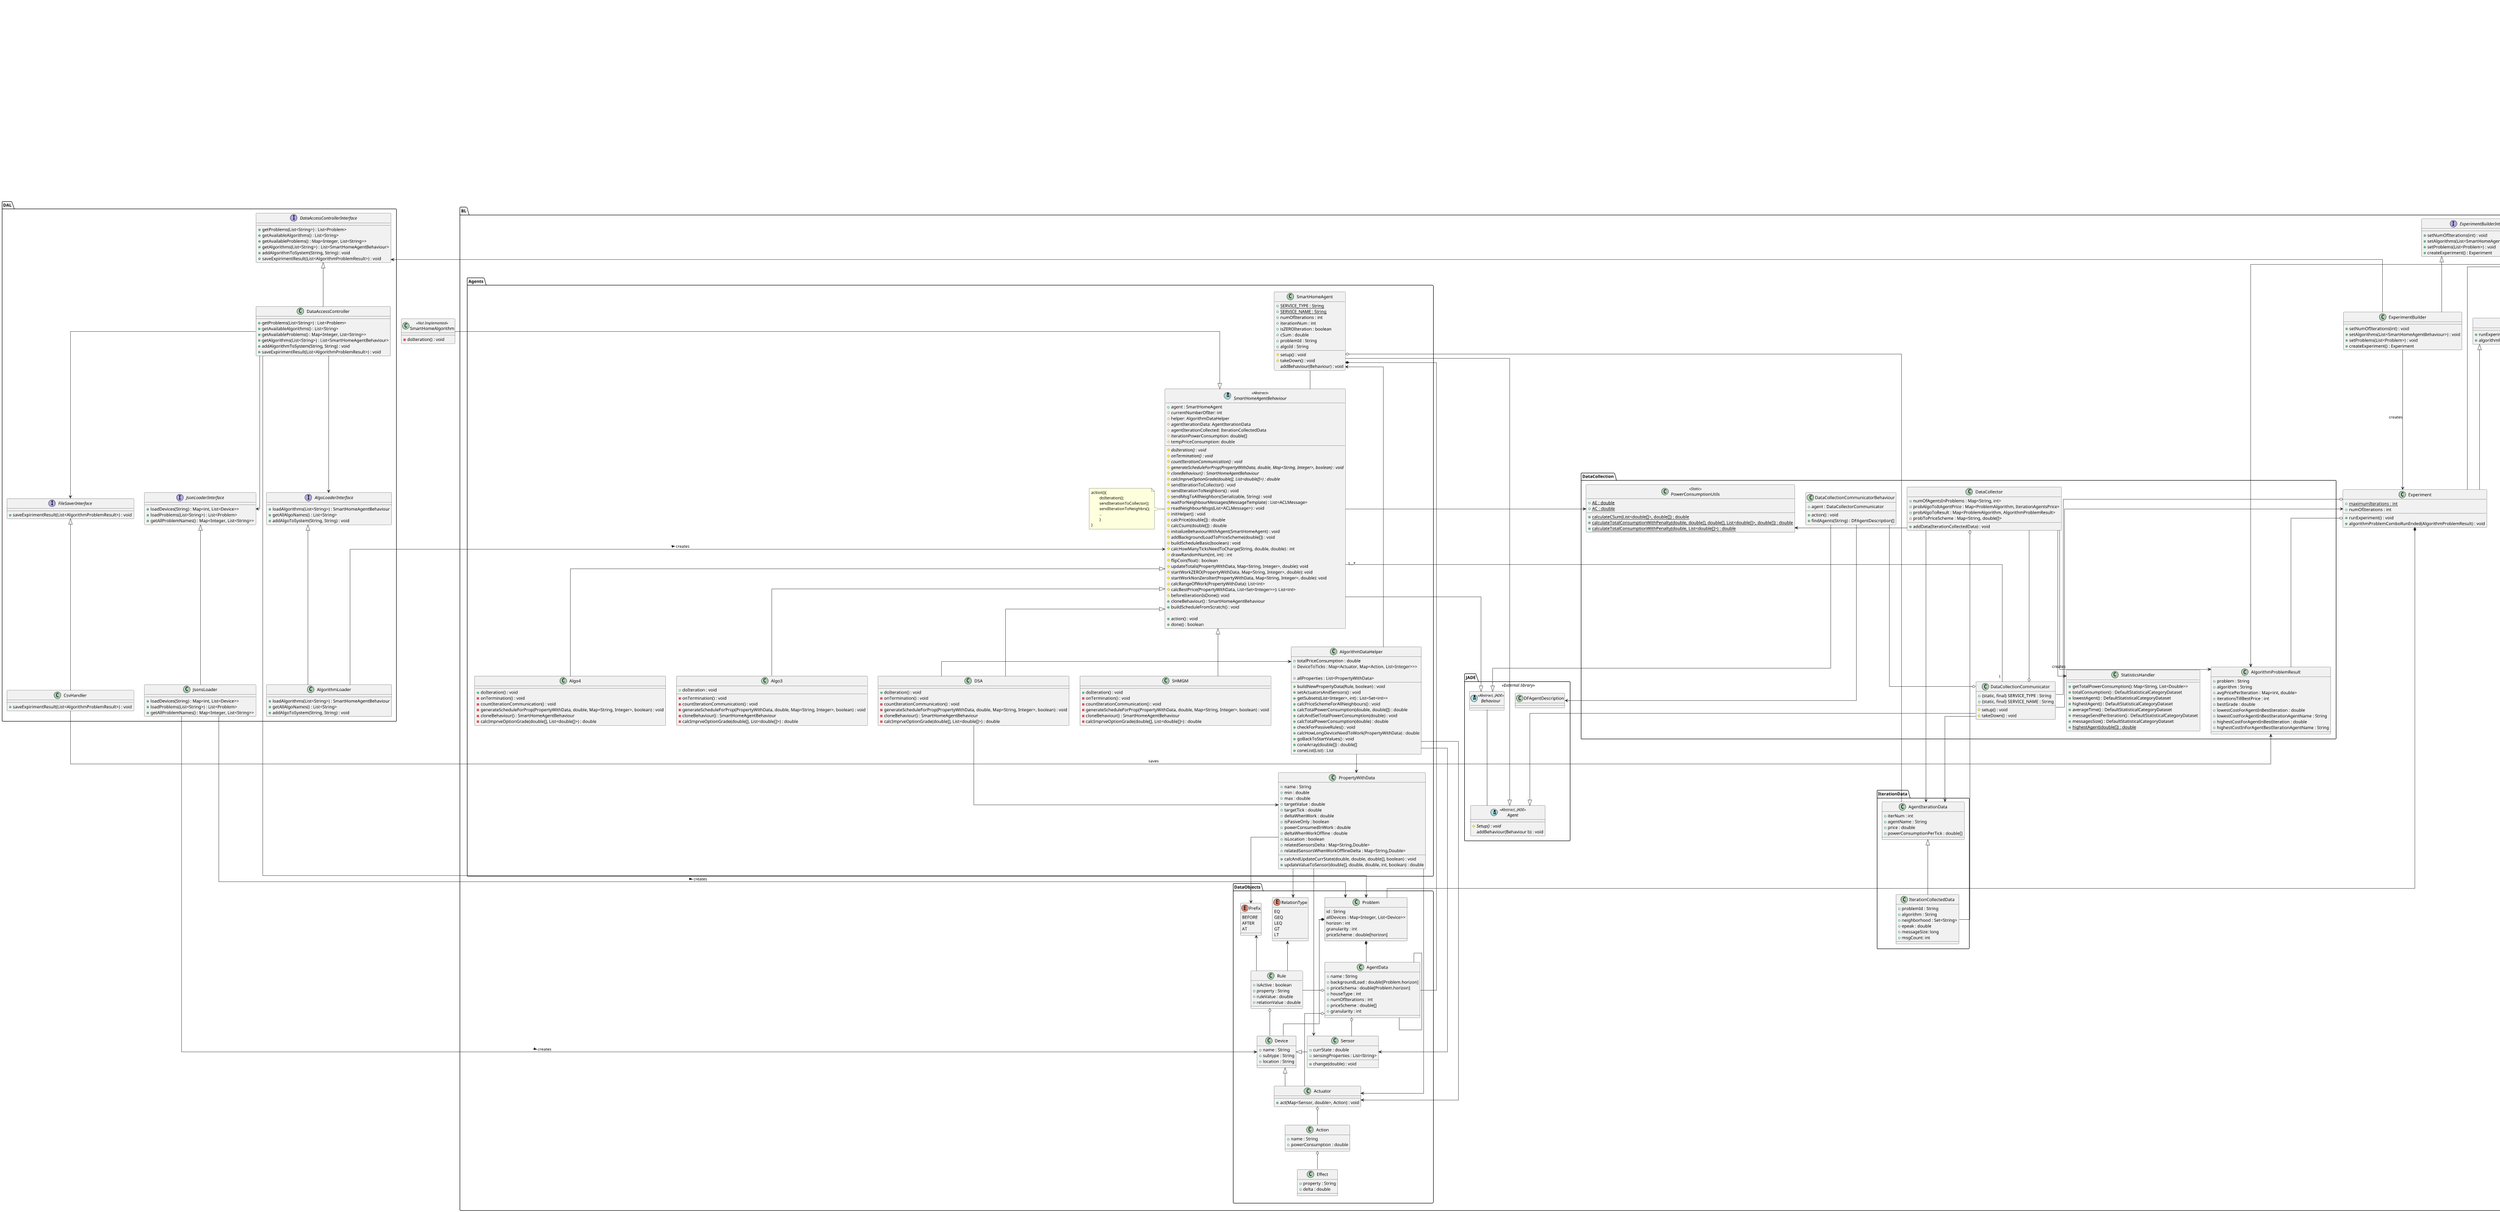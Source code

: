 @startuml
'skinparam classAttributeIconSize 0
scale 0.5
'left to right direction
skinparam linetype ortho


package BL {

	package JADE <<External library>> {

		abstract class Agent <<Abstract, JADE>> {
		    {abstract} #Setup() : void
		    addBehaviour(Behaviour b) : void
		}

		abstract class Behaviour <<Abstract, JADE>>
		Behaviour -- Agent

		class DFAgentDescription
	}

	package DataObjects{
		
		together {
			class Device {
				+name : String
				+subtype : String
				+location : String
			}

			class Sensor {
				+currState : double
				+sensingProperties : List<String>
				+change(double) : void
			}

			class Actuator {
				+act(Map<Sensor, double>, Action) : void
			}
		}

		together {
			class Effect {
				+property : String
				+delta : double
			}

			class Action {
				+name : String
				+powerConsumption : double
			}
		}

		together {
			enum RelationType {
			EQ
			GEQ
			LEQ
			GT
			LT
			}

			enum Prefix {
				BEFORE
				AFTER
				AT
			}

			class Rule {
				+isActive : boolean
				+property : String
				+ruleValue : double
				+relationValue : double
			}
		}

		'agentdata and problem'
		together {
			class AgentData {
				+name : String
				+backgroundLoad : double[Problem.horizon]
				+priceSchema : double[Problem.horizon]
				+houseType : int
				+numOfIterations : int
				+priceScheme : double[]
				+granularity : int
			}

			class Problem {
				id : String
				allDevices : Map<Integer, List<Device>>
				horizon : int
				granularity : int
				priceScheme : double[horizon]
			}
		}

		Device <|- Sensor
		Device <|-- Actuator

		Actuator o-- Action
		Action o-- Effect

		Problem *-- AgentData
		AgentData o-- Sensor
		AgentData o-- Actuator
		AgentData -- AgentData
		AgentData o- Rule

		Prefix <-- Rule
		RelationType <-- Rule
		Rule o-- Device
	}

	package Agents {

		'helpers'
		together {
			class AlgorithmDataHelper {
				+totalPriceConsumption : double
				+DeviceToTicks : Map<Actuator, Map<Action, List<Integer>>>
				
				+allProperties : List<PropertyWithData>
				+buildNewPropertyData(Rule, boolean) : void
				+setActuatorsAndSensors() : void
				+getSubsets(List<Integer>, int) : List<Set<int>>
				+calcPriceSchemeForAllNeighbours() : void
				+calcTotalPowerConsumption(double, double[]) : double
				+calcAndSetTotalPowerConsumption(double) : void
				+calcTotalPowerConsumption(double) : double
				+checkForPassiveRules() : void
				+calcHowLongDeviceNeedToWork(PropertyWithData) : double
				+goBackToStartValues() : void
				+coneArray(double[]) : double[]
				+coneList(List) : List
			}

			class PropertyWithData {
				+name : String
				+min : double
				+max : double
				+targetValue : double
				+targetTick : double
				+deltaWhenWork : double
				+isPasiveOnly : boolean
				+powerConsumedInWork : double
				+deltaWhenWorkOffline : double
				+isLocation : boolean
				+relatedSensorsDelta : Map<String,Double>
				+relatedSensorsWhenWorkOfflineDelta : Map<String,Double>
				+calcAndUpdateCurrState(double, double, double[], boolean) : void
				+updateValueToSensor(double[], double, double, int, boolean) : double
			}
		}

		'agent'
		together {
			class SmartHomeAgent {
				+{static} SERVICE_TYPE : String
				+{static} SERVICE_NAME : String
				+numOfIterations : int
				+iterationNum : int
				+isZEROIteration : boolean
				+cSum : double
				+problemId : String
				+algoId : String

				#setup() : void
				#takeDown() : void
				addBehaviour(Behaviour) : void
			}


			abstract class SmartHomeAgentBehaviour <<Abstract>> {
				+agent : SmartHomeAgent
				#currentNumberOfIter: int
				#helper: AlgorithmDataHelper
				#agentIterationData: AgentIterationData
				#agentIterationCollected: IterationCollectedData
				#iterationPowerConsumption: double[]
				#tempPriceConsumption: double

				#{abstract} doIteration() : void
				#{abstract} onTermination() : void
				#{abstract} countIterationCommunication() : void
				#{abstract} generateScheduleForProp(PropertyWithData, double, Map<String, Integer>, boolean) : void
				#{abstract} cloneBehaviour() : SmartHomeAgentBehaviour
				#{abstract} calcImprveOptionGrade(double[], List<double[]>) : double
				#sendIterationToCollector() : void
				#sendIterationToNeighbors() : void
				#sendMsgToAllNeighbors(Serializable, String) : void
				#waitForNeighbourMessages(MessageTemplate) : List<ACLMessage>
				#readNeighbourMsgs(List<ACLMessage>) : void
				#initHelper() : void
				#calcPrice(double[]) : double
				#calcCsum(double[]) : double
				#initializeBehaviourWithAgent(SmartHomeAgent) : void
				#addBackgroundLoadToPriceScheme(double[]) : void
				#buildScheduleBasic(boolean) : void
				#calcHowManyTicksNeedToCharge(String, double, double) : int
				#drawRandomNum(int, int) : int
				#flipCoin(float) : boolean
				#updateTotals(PropertyWithData, Map<String, Integer>, double): void
				#startWorkZERO(PropertyWithData, Map<String, Integer>, double): void
				#startWorkNonZeroIter(PropertyWithData, Map<String, Integer>, double): void
				#calcRangeOfWork(PropertyWithData): List<int>
				#calcBestPrice(PropertyWithData, List<Set<Integer>>): List<int>
				#beforeIterationIsDone(): void
				+cloneBehaviour() : SmartHomeAgentBehaviour
				+buildScheduleFromScratch() : void

				+action() : void
				+done() : boolean
			}
		}

		Note "action(){\n\tdoIteration();\n\tsendIterationToCollector();\n\tsendIterationToNeighbrs();\n\t..\n\t}\n}" as smabNote
		
		'algos:'
		together {
			class SHMGM {
				+doIteration() : void
				-onTermination() : void
				-countIterationCommunication() : void
				-generateScheduleForProp(PropertyWithData, double, Map<String, Integer>, boolean) : void
				-cloneBehaviour() : SmartHomeAgentBehaviour
				-calcImprveOptionGrade(double[], List<double[]>) : double
			}

			class DSA {
				+doIteration() : void
				-onTermination() : void
				-countIterationCommunication() : void
				-generateScheduleForProp(PropertyWithData, double, Map<String, Integer>, boolean) : void
				-cloneBehaviour() : SmartHomeAgentBehaviour
				-calcImprveOptionGrade(double[], List<double[]>) : double
			}

			class Algo3 {
				+doIteration : void
				-onTermination() : void
				-countIterationCommunication() : void
				-generateScheduleForProp(PropertyWithData, double, Map<String, Integer>, boolean) : void
				-cloneBehaviour() : SmartHomeAgentBehaviour
				-calcImprveOptionGrade(double[], List<double[]>) : double
			}

			class Algo4 {
				+doIteration() : void
				-onTermination() : void
				-countIterationCommunication() : void
				-generateScheduleForProp(PropertyWithData, double, Map<String, Integer>, boolean) : void
				-cloneBehaviour() : SmartHomeAgentBehaviour
				-calcImprveOptionGrade(double[], List<double[]>) : double
			}
		}


		Agent <|-- SmartHomeAgent
		SmartHomeAgentBehaviour --|> Behaviour
		SmartHomeAgent -- SmartHomeAgentBehaviour

		SmartHomeAgentBehaviour . smabNote

		Problem *-- Device

		SmartHomeAgentBehaviour <|-- SHMGM
		SmartHomeAgentBehaviour <|-- DSA
		SmartHomeAgentBehaviour <|-- Algo3
		SmartHomeAgentBehaviour <|-- Algo4

		DSA --> AlgorithmDataHelper
		DSA --> PropertyWithData

		AlgorithmDataHelper --> PropertyWithData
		AlgorithmDataHelper --> SmartHomeAgent
	}

	package IterationData {

		class AgentIterationData {
			+iterNum : int
			+agentName : String
			+price : double
			+powerConsumptionPerTick : double[]
		}

		class IterationCollectedData {
			+problemId : String
			+algorithm : String
			+neighborhood : Set<String>
			+epeak : double
			+messageSize: long
			+msgCount: int
		} 

		AgentIterationData <|-- IterationCollectedData
	}

	package DataCollection {

		class PowerConsumptionUtils <<Static>> {
			+{static} AE : double
			+{static} AC : double
			+{static} calculateCSum(List<double[]>, double[]) : double
			+{static} calculateTotalConsumptionWithPenalty(double, double[], double[], List<double[]>, double[]) : double
			+{static} calculateTotalConsumptionWithPenalty(double, List<double[]>) : double
		}

		'collecotrs'
		together {
			class DataCollector {
			    +numOfAgentsInProblems : Map<String, int>
			    +probAlgoToItAgentPrice : Map<ProblemAlgorithm, IterationAgentsPrice>
			    +probAlgoToResult : Map<ProblemAlgorithm, AlgorithmProblemResult>
			    +probToPriceScheme : Map<String, double[]>

			    +addData(IterationCollectedData) : void    
			}

			class DataCollectionCommunicator {
				+{static, final} SERVICE_TYPE : String
				+{static, final} SERVICE_NAME : String

				#setup() : void
				#takeDown() : void
			}

			class DataCollectionCommunicatorBehaviour {
			    +agent : DataCollectorCommunicator
				+action() : void
				+findAgents(String) : DFAgentDescription[]
			}
		}

		class StatisticsHandler {
			+getTotalPowerConsumption(): Map<String, List<Double>>
			+totalConsumption() : DefaultStatisticalCategoryDataset
			+lowestAgent() : DefaultStatisticalCategoryDataset
			+highestAgent() : DefaultStatisticalCategoryDataset
			+averageTime() : DefaultStatisticalCategoryDataset
			+messageSendPerIteration() : DefaultStatisticalCategoryDataset
			+messagesSize() : DefaultStatisticalCategoryDataset
			+{static} highestAgent(double[]) : double
		}

		class AlgorithmProblemResult {
			+problem : String
			+algorithm : String
			+avgPricePerIteration : Map<int, double>
			+iterationsTillBestPrice : int
			+bestGrade : double
			+lowestCostForAgentInBestIteration : double
			+lowestCostForAgentInBestIterationAgentName : String
			+highestCostForAgentInBestIteration : double
			+highestCostInForAgentBestIterationAgentName : String
		}

		DataCollector --o DataCollectionCommunicator
		DataCollector o-- IterationCollectedData
		DataCollectionCommunicatorBehaviour --|> Behaviour
		DataCollectionCommunicatorBehaviour --o DataCollectionCommunicator
		DataCollector --> StatisticsHandler
		
		DataCollector -> PowerConsumptionUtils
	}

	interface ExperimentBuilderInterface {
		+setNumOfIterations(int) : void
		+setAlgorithms(List<SmartHomeAgentBehaviour>) : void
		+setProblems(List<Problem>) : void
		+createExperiment() : Experiment
	}

	'experiment'
	together {
		class ExperimentBuilder {
			+setNumOfIterations(int) : void
			+setAlgorithms(List<SmartHomeAgentBehaviour>) : void
			+setProblems(List<Problem>) : void
			+createExperiment() : Experiment
		}

		interface ExperimentInterface {
			+runExperiment() : void
			+algorithmProblemComboRunEnded(AlgorithmProblemResult) : void
		}

		class Experiment {
			+{static} maximumIterations : int
			+numOfIterations : int
			+runExperiment() : void
			+algorithmProblemComboRunEnded(AlgorithmProblemResult) : void
		}

	}

	ExperimentInterface <|-- Experiment
	ExperimentBuilderInterface <|-- ExperimentBuilder

	ExperimentBuilder --> Experiment : creates
	Experiment o-- DataCollectionCommunicator
	Experiment *-- Problem
	SmartHomeAgent *- AgentData
	DataCollector --> AlgorithmProblemResult : creates
	DataCollectionCommunicator --> Experiment

	Experiment o-- AlgorithmProblemResult

	DataCollectionCommunicator "1" -- "1...*" SmartHomeAgentBehaviour
	DataCollectionCommunicator --> AgentIterationData
	DataCollector --> AgentIterationData
	DataCollectionCommunicatorBehaviour --> DFAgentDescription

	SmartHomeAgentBehaviour -> PowerConsumptionUtils
	SmartHomeAgent o- AgentIterationData

	PropertyWithData -> Actuator
	PropertyWithData --> Sensor
	PropertyWithData --> Prefix
	PropertyWithData --> RelationType
	AlgorithmDataHelper -> Actuator
	AlgorithmDataHelper --> Sensor
}

package PL {

	interface UiHandlerInterface {
		+notifyExperimentEnded(List<AlgorithmProblemResult>) : void
		+notifyError(String) : void
	}

	class UiHandler <<Observer>> {
		+notifyExperimentEnded(List<AlgorithmProblemResult>) : void
		+notifyError(String) : void
	}
	UiHandlerInterface <|-- UiHandler

    class ExperimentConfigurationPresenter {
        +enter(ViewChangeEvent) : void
        +buttonClick(ClickEvent) : void
        +valueChange(ValueChangeEvent) : void
    }

    class ExperimentResultsPresenter {
        +enter(ViewChangeEvent) : void
        +setPowerConsumptionGraph(DefaultStatisticalCategoryDataset) : void
        +setHighestAgentGrapthGrapth(DefaultStatisticalCategoryDataset) : void
        +setLowestAgentGrapthGrapth(DefaultStatisticalCategoryDataset) : void
        +setAverageExperimentTime(DefaultStatisticalCategoryDataset) : void
        +setMessagesSentPerIteration(DefaultCategoryDataset) : void
        +setMessagesSizePerAlgo(DefaultCategoryDataset) : void
    }

    class ExperimentRunningPresenter {
        +enter(ViewChangeEvent) : void
        +incProgBar(String, String, float) : void
        +enableGoToResScreenBtn()
    }


}

package DAL {

    interface FileSaverInterface {
    	+saveExpirimentResult(List<AlgorithmProblemResult>) : void
    }

	class CsvHandler {
    	+saveExpirimentResult(List<AlgorithmProblemResult>) : void
	}

    interface JsonLoaderInterface {
        +loadDevices(String) : Map<int, List<Device>>
        +loadProblems(List<String>) : List<Problem>
        +getAllProblemNames() : Map<Integer, List<String>>
    }

	class JsonsLoader {
		+loadDevices(String) : Map<int, List<Device>>
        +loadProblems(List<String>) : List<Problem>
        +getAllProblemNames() : Map<Integer, List<String>>
	}

    interface AlgoLoaderInterface {
		+loadAlgorithms(List<String>) : SmartHomeAgentBehaviour
        +getAllAlgoNames() : List<String>
        +addAlgoToSystem(String, String) : void
    }

	class AlgorithmLoader {
		+loadAlgorithms(List<String>) : SmartHomeAgentBehaviour
        +getAllAlgoNames() : List<String>
        +addAlgoToSystem(String, String) : void
	}

    interface DataAccessControllerInterface {
        +getProblems(List<String>) : List<Problem>
        +getAvailableAlgorithms() : List<String>
        +getAvailableProblems() : Map<Integer, List<String>>
        +getAlgorithms(List<String>) : List<SmartHomeAgentBehaviour>
        +addAlgorithmToSystem(String, String) : void
        +saveExpirimentResult(List<AlgorithmProblemResult>) : void
    }

	class DataAccessController {
		+getProblems(List<String>) : List<Problem>
		+getAvailableAlgorithms() : List<String>
        +getAvailableProblems() : Map<Integer, List<String>>
		+getAlgorithms(List<String>) : List<SmartHomeAgentBehaviour>
		+addAlgorithmToSystem(String, String) : void
		+saveExpirimentResult(List<AlgorithmProblemResult>) : void
	}

	DataAccessController --> AlgoLoaderInterface
	DataAccessController --> JsonLoaderInterface
	DataAccessController --> FileSaverInterface

	JsonLoaderInterface <|-- JsonsLoader
	AlgoLoaderInterface <|-- AlgorithmLoader
	DataAccessControllerInterface <|-- DataAccessController
	FileSaverInterface <|-- CsvHandler
}

together {
	interface ServiceInterface {
		+addAlgorithmsToExperiment(List<String>, int) : void
		+addProblemsToExperiment(List<String>) : void
		+runExperimrent() : void
		' +stopExperiment() : void
		+getExperimentResults() : List<AlgorithmProblemResult>
	    +experimentEnded(List<AlgorithmProblemResult>) : void
	    +saveExperimentResults(List<AlgorithmProblemResult>) : void
	}

	class Service <<Observable>> {
		+setObserver(UiHandler) : void
		+addAlgorithmsToExperiment(List<SmartHomeAgentBehaviour>, int) : void
		+addProblemsToExperiment(List<Problem>) : void
		+runExperimrent() : void
		' +stopExperiment() : void
		+getExperimentResults() : List<AlgorithmProblemResult>
	    +experimentEnded(List<AlgorithmProblemResult>) : void
	    +experimentEndedWithError(Exception) : void
	    +saveExperimentResults(List<AlgorithmProblemResult>) : void
	}

    class Config {
        +{static} loadConfig() : void
        +{static} getStringProperty(String) : String
        +{static} getIntProperty(String) : int
        +{static} getDoubleProperty(String) : double
        +{static} getBooleanProperty(String) : boolean
    }

    class VaadinWebServlet {
        +init() : void
    }

}

ServiceInterface <|-- Service

class SmartHomeAlgorithm <<Not Implemented>> {
	-doIteration() : void
}

'**********out of package connections:************
Service --> ExperimentInterface
Experiment --> Service
Service --> AlgorithmProblemResult
Service --> ExperimentBuilderInterface

JsonsLoader --> Device : creates >
JsonsLoader -> Problem : creates >
AlgorithmLoader --> SmartHomeAgentBehaviour : creates >
DataAccessController --> Problem
DataCollectionCommunicator --|> Agent

ExperimentBuilder --> DataAccessControllerInterface

CsvHandler -> AlgorithmProblemResult : saves

SmartHomeAlgorithm --|> SmartHomeAgentBehaviour

UiHandler --> ServiceInterface
UiHandlerInterface <-- Service


@enduml